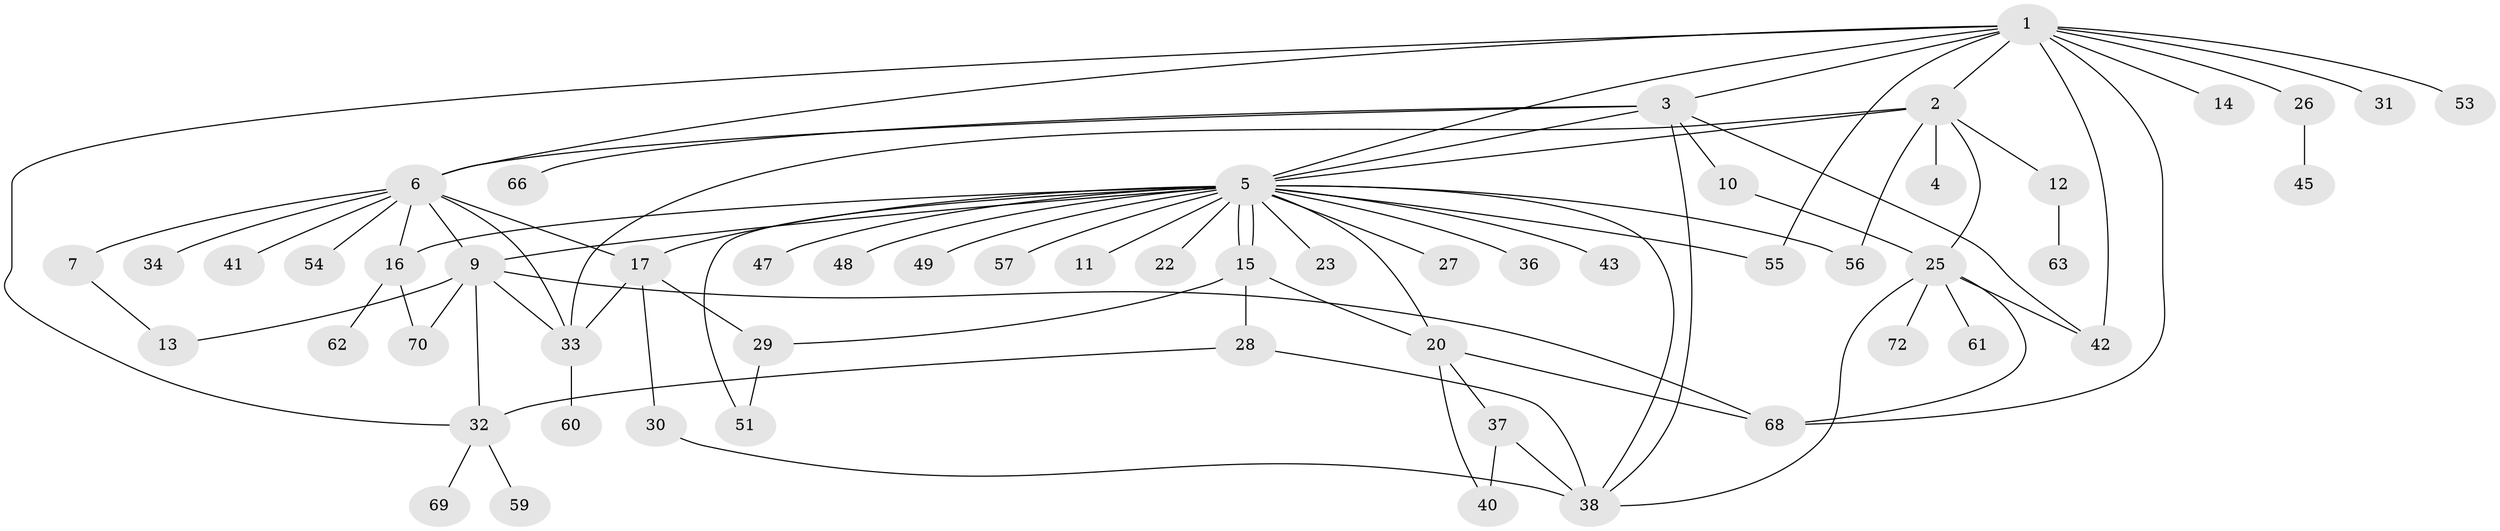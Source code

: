 // Generated by graph-tools (version 1.1) at 2025/51/02/27/25 19:51:57]
// undirected, 56 vertices, 86 edges
graph export_dot {
graph [start="1"]
  node [color=gray90,style=filled];
  1 [super="+35"];
  2 [super="+64"];
  3 [super="+8"];
  4;
  5 [super="+19"];
  6 [super="+65"];
  7;
  9 [super="+75"];
  10 [super="+73"];
  11;
  12;
  13 [super="+21"];
  14 [super="+71"];
  15 [super="+18"];
  16 [super="+46"];
  17;
  20 [super="+24"];
  22;
  23;
  25 [super="+44"];
  26 [super="+50"];
  27;
  28;
  29;
  30;
  31;
  32 [super="+39"];
  33 [super="+67"];
  34 [super="+58"];
  36;
  37 [super="+76"];
  38 [super="+74"];
  40 [super="+52"];
  41;
  42;
  43;
  45;
  47;
  48;
  49;
  51;
  53;
  54;
  55;
  56;
  57;
  59;
  60;
  61;
  62;
  63;
  66;
  68;
  69;
  70;
  72;
  1 -- 2;
  1 -- 3;
  1 -- 5;
  1 -- 6;
  1 -- 14;
  1 -- 26;
  1 -- 31;
  1 -- 32;
  1 -- 42;
  1 -- 53;
  1 -- 55;
  1 -- 68;
  2 -- 4;
  2 -- 12;
  2 -- 25;
  2 -- 33;
  2 -- 56;
  2 -- 5;
  3 -- 5;
  3 -- 6;
  3 -- 10;
  3 -- 38;
  3 -- 66;
  3 -- 42;
  5 -- 9;
  5 -- 11;
  5 -- 15;
  5 -- 15;
  5 -- 16;
  5 -- 17;
  5 -- 20;
  5 -- 22;
  5 -- 23;
  5 -- 27;
  5 -- 36;
  5 -- 38;
  5 -- 43;
  5 -- 47;
  5 -- 48;
  5 -- 49 [weight=2];
  5 -- 51;
  5 -- 55;
  5 -- 56;
  5 -- 57;
  6 -- 7;
  6 -- 9;
  6 -- 16;
  6 -- 17;
  6 -- 33;
  6 -- 34;
  6 -- 41;
  6 -- 54;
  7 -- 13;
  9 -- 13;
  9 -- 32;
  9 -- 33;
  9 -- 68;
  9 -- 70;
  10 -- 25;
  12 -- 63;
  15 -- 28;
  15 -- 29;
  15 -- 20;
  16 -- 62;
  16 -- 70;
  17 -- 29;
  17 -- 30;
  17 -- 33;
  20 -- 40;
  20 -- 37;
  20 -- 68;
  25 -- 42;
  25 -- 68;
  25 -- 72;
  25 -- 61;
  25 -- 38;
  26 -- 45;
  28 -- 38;
  28 -- 32;
  29 -- 51;
  30 -- 38;
  32 -- 59;
  32 -- 69;
  33 -- 60;
  37 -- 38;
  37 -- 40;
}

